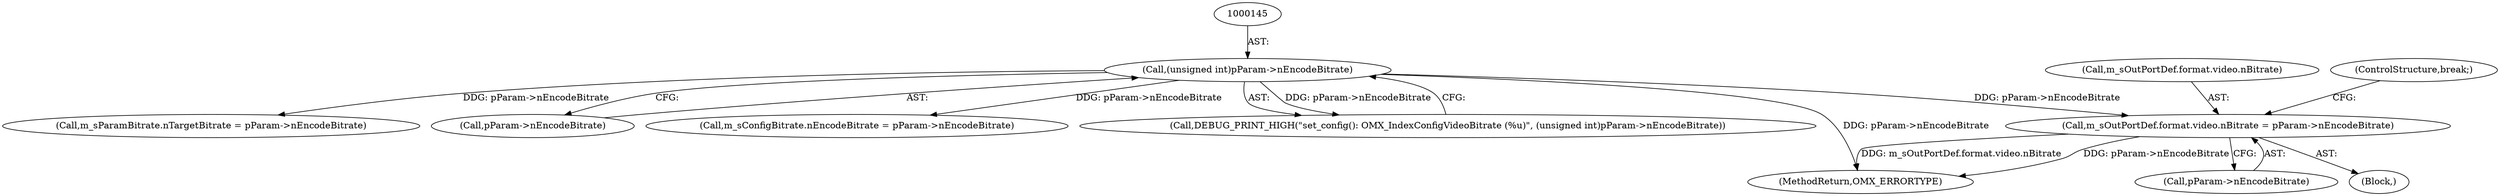 digraph "0_Android_560ccdb509a7b86186fac0fce1b25bd9a3e6a6e8_6@pointer" {
"1000181" [label="(Call,m_sOutPortDef.format.video.nBitrate = pParam->nEncodeBitrate)"];
"1000144" [label="(Call,(unsigned int)pParam->nEncodeBitrate)"];
"1000155" [label="(Block,)"];
"1000982" [label="(MethodReturn,OMX_ERRORTYPE)"];
"1000182" [label="(Call,m_sOutPortDef.format.video.nBitrate)"];
"1000203" [label="(ControlStructure,break;)"];
"1000174" [label="(Call,m_sParamBitrate.nTargetBitrate = pParam->nEncodeBitrate)"];
"1000146" [label="(Call,pParam->nEncodeBitrate)"];
"1000189" [label="(Call,pParam->nEncodeBitrate)"];
"1000181" [label="(Call,m_sOutPortDef.format.video.nBitrate = pParam->nEncodeBitrate)"];
"1000144" [label="(Call,(unsigned int)pParam->nEncodeBitrate)"];
"1000167" [label="(Call,m_sConfigBitrate.nEncodeBitrate = pParam->nEncodeBitrate)"];
"1000142" [label="(Call,DEBUG_PRINT_HIGH(\"set_config(): OMX_IndexConfigVideoBitrate (%u)\", (unsigned int)pParam->nEncodeBitrate))"];
"1000181" -> "1000155"  [label="AST: "];
"1000181" -> "1000189"  [label="CFG: "];
"1000182" -> "1000181"  [label="AST: "];
"1000189" -> "1000181"  [label="AST: "];
"1000203" -> "1000181"  [label="CFG: "];
"1000181" -> "1000982"  [label="DDG: m_sOutPortDef.format.video.nBitrate"];
"1000181" -> "1000982"  [label="DDG: pParam->nEncodeBitrate"];
"1000144" -> "1000181"  [label="DDG: pParam->nEncodeBitrate"];
"1000144" -> "1000142"  [label="AST: "];
"1000144" -> "1000146"  [label="CFG: "];
"1000145" -> "1000144"  [label="AST: "];
"1000146" -> "1000144"  [label="AST: "];
"1000142" -> "1000144"  [label="CFG: "];
"1000144" -> "1000982"  [label="DDG: pParam->nEncodeBitrate"];
"1000144" -> "1000142"  [label="DDG: pParam->nEncodeBitrate"];
"1000144" -> "1000167"  [label="DDG: pParam->nEncodeBitrate"];
"1000144" -> "1000174"  [label="DDG: pParam->nEncodeBitrate"];
}
